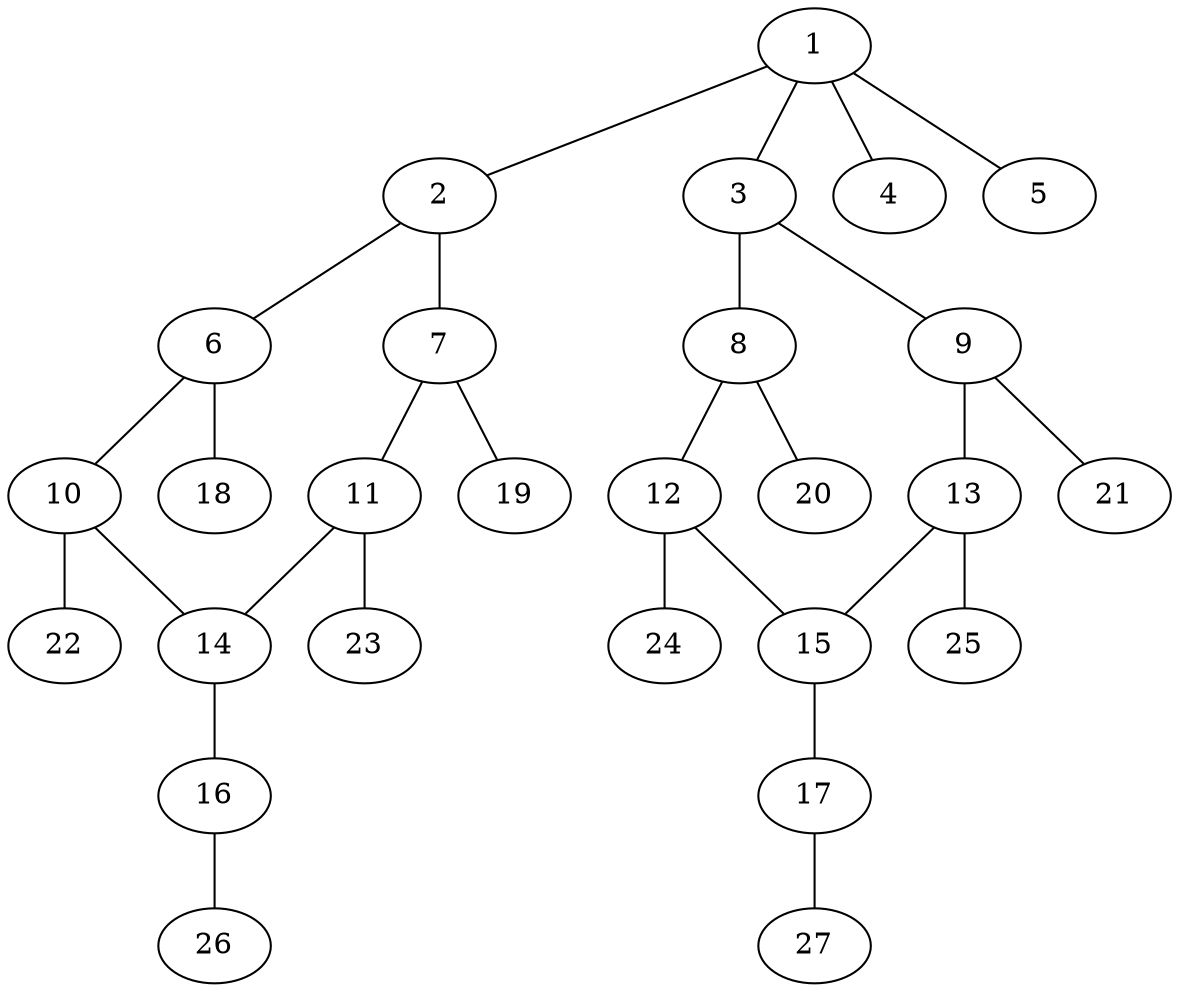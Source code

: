 graph molecule_1050 {
	1	 [chem=S];
	2	 [chem=C];
	1 -- 2	 [valence=1];
	3	 [chem=C];
	1 -- 3	 [valence=1];
	4	 [chem=O];
	1 -- 4	 [valence=2];
	5	 [chem=O];
	1 -- 5	 [valence=2];
	6	 [chem=C];
	2 -- 6	 [valence=2];
	7	 [chem=C];
	2 -- 7	 [valence=1];
	8	 [chem=C];
	3 -- 8	 [valence=2];
	9	 [chem=C];
	3 -- 9	 [valence=1];
	10	 [chem=C];
	6 -- 10	 [valence=1];
	18	 [chem=H];
	6 -- 18	 [valence=1];
	11	 [chem=C];
	7 -- 11	 [valence=2];
	19	 [chem=H];
	7 -- 19	 [valence=1];
	12	 [chem=C];
	8 -- 12	 [valence=1];
	20	 [chem=H];
	8 -- 20	 [valence=1];
	13	 [chem=C];
	9 -- 13	 [valence=2];
	21	 [chem=H];
	9 -- 21	 [valence=1];
	14	 [chem=C];
	10 -- 14	 [valence=2];
	22	 [chem=H];
	10 -- 22	 [valence=1];
	11 -- 14	 [valence=1];
	23	 [chem=H];
	11 -- 23	 [valence=1];
	15	 [chem=C];
	12 -- 15	 [valence=2];
	24	 [chem=H];
	12 -- 24	 [valence=1];
	13 -- 15	 [valence=1];
	25	 [chem=H];
	13 -- 25	 [valence=1];
	16	 [chem=O];
	14 -- 16	 [valence=1];
	17	 [chem=O];
	15 -- 17	 [valence=1];
	26	 [chem=H];
	16 -- 26	 [valence=1];
	27	 [chem=H];
	17 -- 27	 [valence=1];
}
